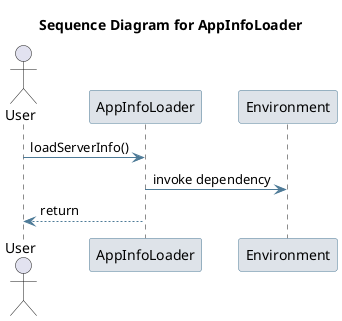 @startuml
skinparam sequence {
 ArrowColor #4D7A97 
 ParticipantBorderColor #4D7A97 
 ParticipantBackgroundColor #DEE3E9 
}
title Sequence Diagram for AppInfoLoader

actor User
User -> AppInfoLoader: loadServerInfo()
participant Environment
AppInfoLoader -> Environment: invoke dependency
AppInfoLoader --> User : return
@enduml
